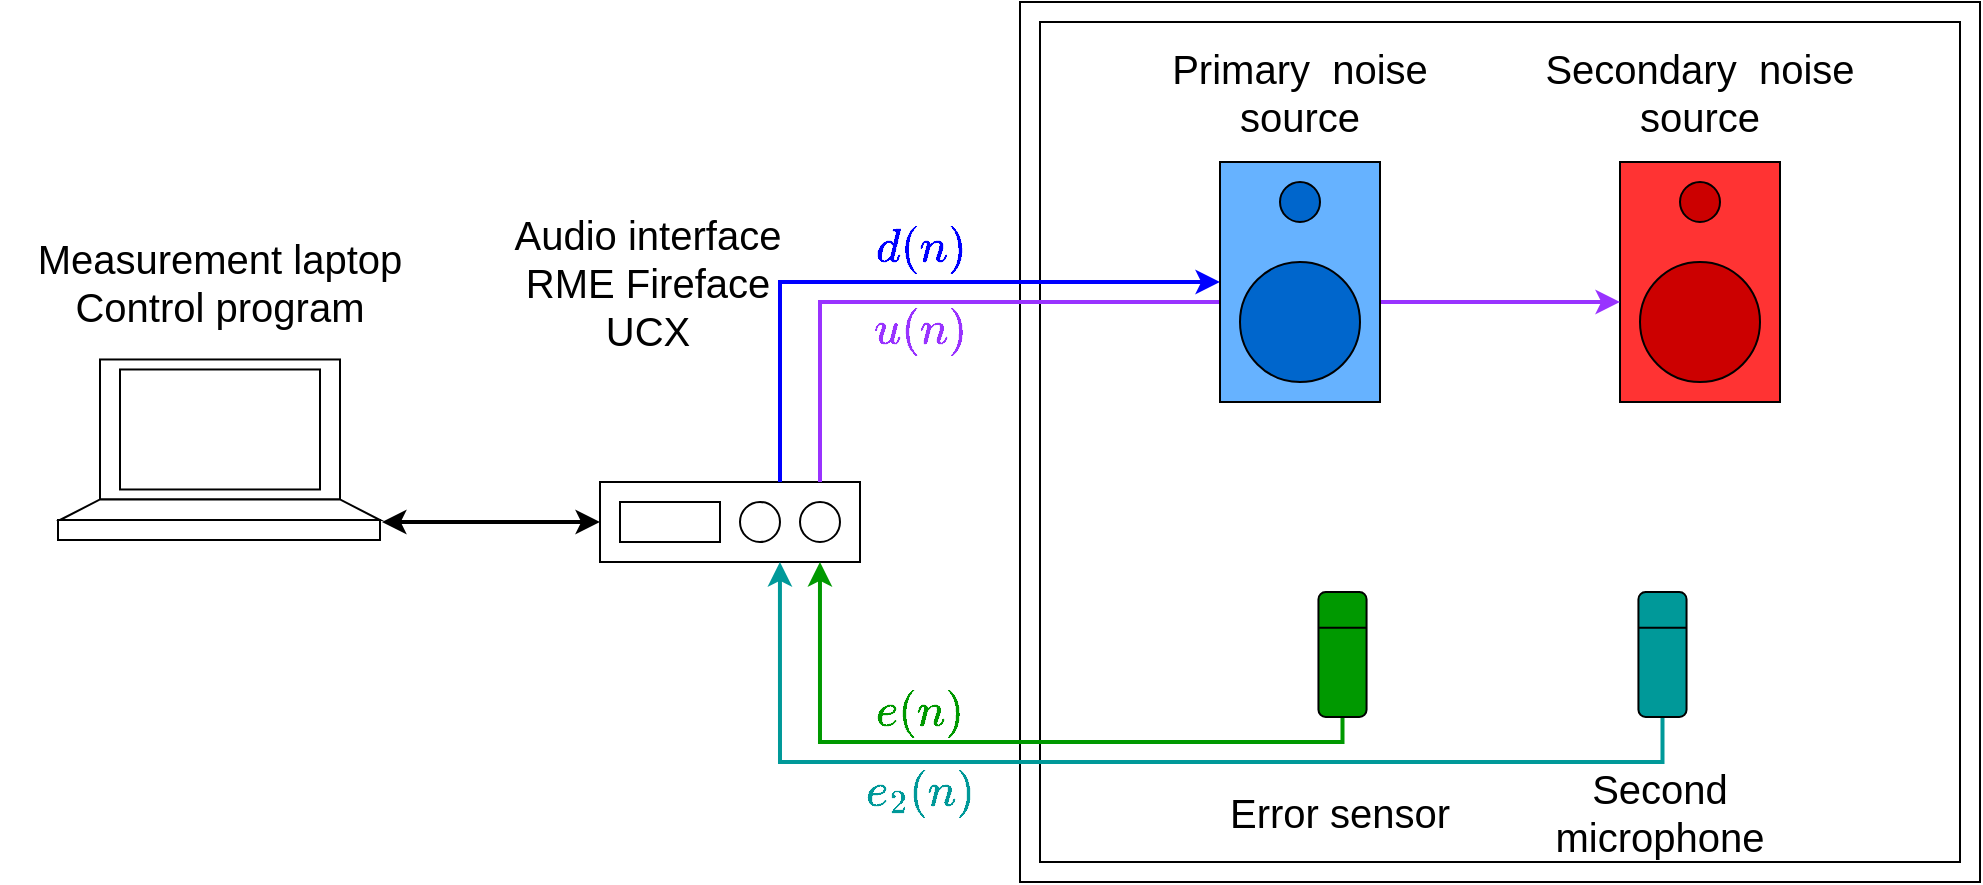 <mxfile version="21.2.1" type="github">
  <diagram name="Sivu-1" id="uCGVtJElo_uXsa1LSWyi">
    <mxGraphModel dx="1185" dy="653" grid="1" gridSize="5" guides="1" tooltips="1" connect="1" arrows="1" fold="1" page="1" pageScale="1" pageWidth="1169" pageHeight="827" math="1" shadow="0">
      <root>
        <mxCell id="0" />
        <mxCell id="1" parent="0" />
        <mxCell id="wcZvKR1kLUa6fXYi-HJ2-9" value="" style="rounded=0;whiteSpace=wrap;html=1;fillColor=none;" parent="1" vertex="1">
          <mxGeometry x="600" y="120" width="480" height="440" as="geometry" />
        </mxCell>
        <mxCell id="wcZvKR1kLUa6fXYi-HJ2-10" value="" style="rounded=0;whiteSpace=wrap;html=1;fillColor=none;" parent="1" vertex="1">
          <mxGeometry x="610" y="130" width="460" height="420" as="geometry" />
        </mxCell>
        <mxCell id="wcZvKR1kLUa6fXYi-HJ2-25" value="" style="group;fillColor=#dae8fc;strokeColor=#6c8ebf;container=0;" parent="1" vertex="1" connectable="0">
          <mxGeometry x="700" y="200" width="80" height="120" as="geometry" />
        </mxCell>
        <mxCell id="wcZvKR1kLUa6fXYi-HJ2-26" value="" style="group;fillColor=#FF3333;container=0;" parent="1" vertex="1" connectable="0">
          <mxGeometry x="900" y="200" width="80" height="120" as="geometry" />
        </mxCell>
        <mxCell id="wcZvKR1kLUa6fXYi-HJ2-30" value="" style="rounded=0;whiteSpace=wrap;html=1;" parent="1" vertex="1">
          <mxGeometry x="390" y="360" width="130" height="40" as="geometry" />
        </mxCell>
        <mxCell id="wcZvKR1kLUa6fXYi-HJ2-31" value="" style="rounded=0;whiteSpace=wrap;html=1;" parent="1" vertex="1">
          <mxGeometry x="400" y="370" width="50" height="20" as="geometry" />
        </mxCell>
        <mxCell id="wcZvKR1kLUa6fXYi-HJ2-32" value="" style="ellipse;whiteSpace=wrap;html=1;aspect=fixed;" parent="1" vertex="1">
          <mxGeometry x="460" y="370" width="20" height="20" as="geometry" />
        </mxCell>
        <mxCell id="wcZvKR1kLUa6fXYi-HJ2-33" value="" style="ellipse;whiteSpace=wrap;html=1;aspect=fixed;" parent="1" vertex="1">
          <mxGeometry x="490" y="370" width="20" height="20" as="geometry" />
        </mxCell>
        <mxCell id="wcZvKR1kLUa6fXYi-HJ2-34" value="" style="rounded=0;whiteSpace=wrap;html=1;" parent="1" vertex="1">
          <mxGeometry x="119" y="379" width="161" height="10" as="geometry" />
        </mxCell>
        <mxCell id="wcZvKR1kLUa6fXYi-HJ2-35" value="" style="rounded=0;whiteSpace=wrap;html=1;" parent="1" vertex="1">
          <mxGeometry x="140" y="298.74" width="120" height="70" as="geometry" />
        </mxCell>
        <mxCell id="wcZvKR1kLUa6fXYi-HJ2-36" value="" style="rounded=0;whiteSpace=wrap;html=1;" parent="1" vertex="1">
          <mxGeometry x="150" y="303.74" width="100" height="60" as="geometry" />
        </mxCell>
        <mxCell id="wcZvKR1kLUa6fXYi-HJ2-38" value="&lt;font style=&quot;font-size: 20px;&quot;&gt;Primary&amp;nbsp; noise source&lt;/font&gt;" style="text;html=1;strokeColor=none;fillColor=none;align=center;verticalAlign=middle;whiteSpace=wrap;rounded=0;" parent="1" vertex="1">
          <mxGeometry x="660" y="150" width="160" height="30" as="geometry" />
        </mxCell>
        <mxCell id="wcZvKR1kLUa6fXYi-HJ2-39" value="&lt;font style=&quot;font-size: 20px;&quot;&gt;Secondary&amp;nbsp; noise source&lt;/font&gt;" style="text;html=1;strokeColor=none;fillColor=none;align=center;verticalAlign=middle;whiteSpace=wrap;rounded=0;" parent="1" vertex="1">
          <mxGeometry x="860" y="150" width="160" height="30" as="geometry" />
        </mxCell>
        <mxCell id="wcZvKR1kLUa6fXYi-HJ2-40" value="&lt;font style=&quot;font-size: 20px;&quot;&gt;Error sensor&lt;/font&gt;" style="text;html=1;strokeColor=none;fillColor=none;align=center;verticalAlign=middle;whiteSpace=wrap;rounded=0;" parent="1" vertex="1">
          <mxGeometry x="680" y="510" width="160" height="30" as="geometry" />
        </mxCell>
        <mxCell id="wcZvKR1kLUa6fXYi-HJ2-41" value="&lt;font style=&quot;font-size: 20px;&quot;&gt;Second microphone&lt;br&gt;&lt;/font&gt;" style="text;html=1;strokeColor=none;fillColor=none;align=center;verticalAlign=middle;whiteSpace=wrap;rounded=0;" parent="1" vertex="1">
          <mxGeometry x="840" y="510" width="160" height="30" as="geometry" />
        </mxCell>
        <mxCell id="wcZvKR1kLUa6fXYi-HJ2-3" value="" style="rounded=0;whiteSpace=wrap;html=1;rotation=90;fillColor=#FF3333;" parent="1" vertex="1">
          <mxGeometry x="880" y="220" width="120" height="80" as="geometry" />
        </mxCell>
        <mxCell id="wcZvKR1kLUa6fXYi-HJ2-5" value="" style="ellipse;whiteSpace=wrap;html=1;aspect=fixed;fillColor=#CC0000;" parent="1" vertex="1">
          <mxGeometry x="910" y="250" width="60" height="60" as="geometry" />
        </mxCell>
        <mxCell id="wcZvKR1kLUa6fXYi-HJ2-7" value="" style="ellipse;whiteSpace=wrap;html=1;aspect=fixed;fillColor=#CC0000;" parent="1" vertex="1">
          <mxGeometry x="930" y="210" width="20" height="20" as="geometry" />
        </mxCell>
        <mxCell id="wcZvKR1kLUa6fXYi-HJ2-44" style="edgeStyle=orthogonalEdgeStyle;rounded=0;orthogonalLoop=1;jettySize=auto;html=1;entryX=0.846;entryY=1;entryDx=0;entryDy=0;entryPerimeter=0;strokeWidth=2;strokeColor=#009900;" parent="1" source="wcZvKR1kLUa6fXYi-HJ2-13" target="wcZvKR1kLUa6fXYi-HJ2-30" edge="1">
          <mxGeometry relative="1" as="geometry">
            <Array as="points">
              <mxPoint x="761" y="490" />
              <mxPoint x="500" y="490" />
            </Array>
          </mxGeometry>
        </mxCell>
        <mxCell id="wcZvKR1kLUa6fXYi-HJ2-13" value="" style="rounded=1;whiteSpace=wrap;html=1;rotation=90;movable=1;resizable=1;rotatable=1;deletable=1;editable=1;locked=0;connectable=1;fillColor=#009900;" parent="1" vertex="1">
          <mxGeometry x="730.005" y="434.229" width="62.5" height="24.053" as="geometry" />
        </mxCell>
        <mxCell id="wcZvKR1kLUa6fXYi-HJ2-14" value="" style="endArrow=none;html=1;rounded=0;entryX=0.286;entryY=0;entryDx=0;entryDy=0;entryPerimeter=0;exitX=0.286;exitY=0.994;exitDx=0;exitDy=0;exitPerimeter=0;movable=1;resizable=1;rotatable=1;deletable=1;editable=1;locked=0;connectable=1;" parent="1" source="wcZvKR1kLUa6fXYi-HJ2-13" target="wcZvKR1kLUa6fXYi-HJ2-13" edge="1">
          <mxGeometry width="50" height="50" relative="1" as="geometry">
            <mxPoint x="753.135" y="414.809" as="sourcePoint" />
            <mxPoint x="803.135" y="340.801" as="targetPoint" />
          </mxGeometry>
        </mxCell>
        <mxCell id="wcZvKR1kLUa6fXYi-HJ2-45" style="edgeStyle=orthogonalEdgeStyle;rounded=0;orthogonalLoop=1;jettySize=auto;html=1;entryX=0.692;entryY=1;entryDx=0;entryDy=0;entryPerimeter=0;strokeWidth=2;strokeColor=#009999;" parent="1" source="wcZvKR1kLUa6fXYi-HJ2-28" target="wcZvKR1kLUa6fXYi-HJ2-30" edge="1">
          <mxGeometry relative="1" as="geometry">
            <Array as="points">
              <mxPoint x="921" y="500" />
              <mxPoint x="480" y="500" />
            </Array>
          </mxGeometry>
        </mxCell>
        <mxCell id="wcZvKR1kLUa6fXYi-HJ2-28" value="" style="rounded=1;whiteSpace=wrap;html=1;rotation=90;movable=1;resizable=1;rotatable=1;deletable=1;editable=1;locked=0;connectable=1;fillColor=#009999;" parent="1" vertex="1">
          <mxGeometry x="889.995" y="434.229" width="62.5" height="24.053" as="geometry" />
        </mxCell>
        <mxCell id="wcZvKR1kLUa6fXYi-HJ2-29" value="" style="endArrow=none;html=1;rounded=0;entryX=0.286;entryY=0;entryDx=0;entryDy=0;entryPerimeter=0;exitX=0.286;exitY=0.994;exitDx=0;exitDy=0;exitPerimeter=0;movable=1;resizable=1;rotatable=1;deletable=1;editable=1;locked=0;connectable=1;" parent="1" source="wcZvKR1kLUa6fXYi-HJ2-28" target="wcZvKR1kLUa6fXYi-HJ2-28" edge="1">
          <mxGeometry width="50" height="50" relative="1" as="geometry">
            <mxPoint x="913.125" y="414.809" as="sourcePoint" />
            <mxPoint x="963.125" y="340.801" as="targetPoint" />
          </mxGeometry>
        </mxCell>
        <mxCell id="wcZvKR1kLUa6fXYi-HJ2-42" value="" style="endArrow=classic;html=1;rounded=0;entryX=0.5;entryY=1;entryDx=0;entryDy=0;strokeWidth=2;strokeColor=#0000FF;" parent="1" target="wcZvKR1kLUa6fXYi-HJ2-2" edge="1">
          <mxGeometry width="50" height="50" relative="1" as="geometry">
            <mxPoint x="480" y="360" as="sourcePoint" />
            <mxPoint x="530" y="310" as="targetPoint" />
            <Array as="points">
              <mxPoint x="480" y="340" />
              <mxPoint x="480" y="260" />
              <mxPoint x="680" y="260" />
            </Array>
          </mxGeometry>
        </mxCell>
        <mxCell id="wcZvKR1kLUa6fXYi-HJ2-43" value="" style="endArrow=classic;html=1;rounded=0;strokeWidth=2;strokeColor=#9933FF;entryX=0.583;entryY=1;entryDx=0;entryDy=0;entryPerimeter=0;" parent="1" target="wcZvKR1kLUa6fXYi-HJ2-3" edge="1">
          <mxGeometry width="50" height="50" relative="1" as="geometry">
            <mxPoint x="500" y="360" as="sourcePoint" />
            <mxPoint x="589.615" y="230" as="targetPoint" />
            <Array as="points">
              <mxPoint x="500" y="350" />
              <mxPoint x="500" y="270" />
            </Array>
          </mxGeometry>
        </mxCell>
        <mxCell id="wcZvKR1kLUa6fXYi-HJ2-46" value="" style="endArrow=classic;startArrow=classic;html=1;rounded=0;entryX=0;entryY=0.5;entryDx=0;entryDy=0;strokeWidth=2;exitX=1.006;exitY=0.1;exitDx=0;exitDy=0;exitPerimeter=0;" parent="1" source="wcZvKR1kLUa6fXYi-HJ2-34" target="wcZvKR1kLUa6fXYi-HJ2-30" edge="1">
          <mxGeometry width="50" height="50" relative="1" as="geometry">
            <mxPoint x="300" y="380" as="sourcePoint" />
            <mxPoint x="350" y="330" as="targetPoint" />
          </mxGeometry>
        </mxCell>
        <mxCell id="wcZvKR1kLUa6fXYi-HJ2-47" value="&lt;font style=&quot;font-size: 20px;&quot;&gt;Audio interface RME Fireface UCX&lt;/font&gt;" style="text;html=1;strokeColor=none;fillColor=none;align=center;verticalAlign=middle;whiteSpace=wrap;rounded=0;" parent="1" vertex="1">
          <mxGeometry x="334" y="245" width="160" height="30" as="geometry" />
        </mxCell>
        <mxCell id="wcZvKR1kLUa6fXYi-HJ2-48" value="&lt;div style=&quot;font-size: 20px;&quot;&gt;&lt;font style=&quot;font-size: 20px;&quot;&gt;Measurement laptop&lt;/font&gt;&lt;/div&gt;&lt;div style=&quot;font-size: 20px;&quot;&gt;&lt;font style=&quot;font-size: 20px;&quot;&gt;Control program&lt;font style=&quot;font-size: 20px;&quot;&gt;&lt;br&gt;&lt;/font&gt;&lt;/font&gt;&lt;/div&gt;" style="text;html=1;strokeColor=none;fillColor=none;align=center;verticalAlign=middle;whiteSpace=wrap;rounded=0;" parent="1" vertex="1">
          <mxGeometry x="90" y="245" width="220" height="30" as="geometry" />
        </mxCell>
        <mxCell id="wcZvKR1kLUa6fXYi-HJ2-2" value="" style="rounded=0;whiteSpace=wrap;html=1;rotation=90;fillColor=#66B2FF;" parent="1" vertex="1">
          <mxGeometry x="680" y="220" width="120" height="80" as="geometry" />
        </mxCell>
        <mxCell id="wcZvKR1kLUa6fXYi-HJ2-4" value="" style="ellipse;whiteSpace=wrap;html=1;aspect=fixed;fillColor=#0066CC;" parent="1" vertex="1">
          <mxGeometry x="710" y="250" width="60" height="60" as="geometry" />
        </mxCell>
        <mxCell id="wcZvKR1kLUa6fXYi-HJ2-6" value="" style="ellipse;whiteSpace=wrap;html=1;aspect=fixed;fillColor=#0066CC;" parent="1" vertex="1">
          <mxGeometry x="730" y="210" width="20" height="20" as="geometry" />
        </mxCell>
        <mxCell id="QqkBKzYgFNRmZY7E8gY7-6" value="&lt;font color=&quot;#0000ff&quot; style=&quot;font-size: 20px;&quot;&gt;$$d(n)$$&lt;span style=&quot;white-space: pre;&quot;&gt;	&lt;/span&gt;&lt;/font&gt;" style="text;html=1;align=center;verticalAlign=middle;resizable=0;points=[];autosize=1;strokeColor=none;fillColor=none;" vertex="1" parent="1">
          <mxGeometry x="490" y="235" width="120" height="40" as="geometry" />
        </mxCell>
        <mxCell id="QqkBKzYgFNRmZY7E8gY7-7" value="&lt;font color=&quot;#9933ff&quot; style=&quot;font-size: 20px;&quot;&gt;$$u(n)$$&lt;/font&gt;" style="text;html=1;align=center;verticalAlign=middle;resizable=0;points=[];autosize=1;strokeColor=none;fillColor=none;" vertex="1" parent="1">
          <mxGeometry x="500" y="263.74" width="100" height="40" as="geometry" />
        </mxCell>
        <mxCell id="QqkBKzYgFNRmZY7E8gY7-8" value="&lt;font color=&quot;#009900&quot; style=&quot;font-size: 20px;&quot;&gt;$$e(n)$$&lt;/font&gt;" style="text;html=1;align=center;verticalAlign=middle;resizable=0;points=[];autosize=1;strokeColor=none;fillColor=none;" vertex="1" parent="1">
          <mxGeometry x="500" y="455" width="100" height="40" as="geometry" />
        </mxCell>
        <mxCell id="QqkBKzYgFNRmZY7E8gY7-9" value="&lt;font color=&quot;#009999&quot; style=&quot;font-size: 20px;&quot;&gt;$$e_2(n)$$&lt;/font&gt;" style="text;html=1;align=center;verticalAlign=middle;resizable=0;points=[];autosize=1;strokeColor=none;fillColor=none;" vertex="1" parent="1">
          <mxGeometry x="485" y="495" width="130" height="40" as="geometry" />
        </mxCell>
        <mxCell id="wcZvKR1kLUa6fXYi-HJ2-37" value="" style="shape=trapezoid;perimeter=trapezoidPerimeter;whiteSpace=wrap;html=1;fixedSize=1;size=20;" parent="1" vertex="1">
          <mxGeometry x="120" y="368.74" width="160" height="10.26" as="geometry" />
        </mxCell>
      </root>
    </mxGraphModel>
  </diagram>
</mxfile>
